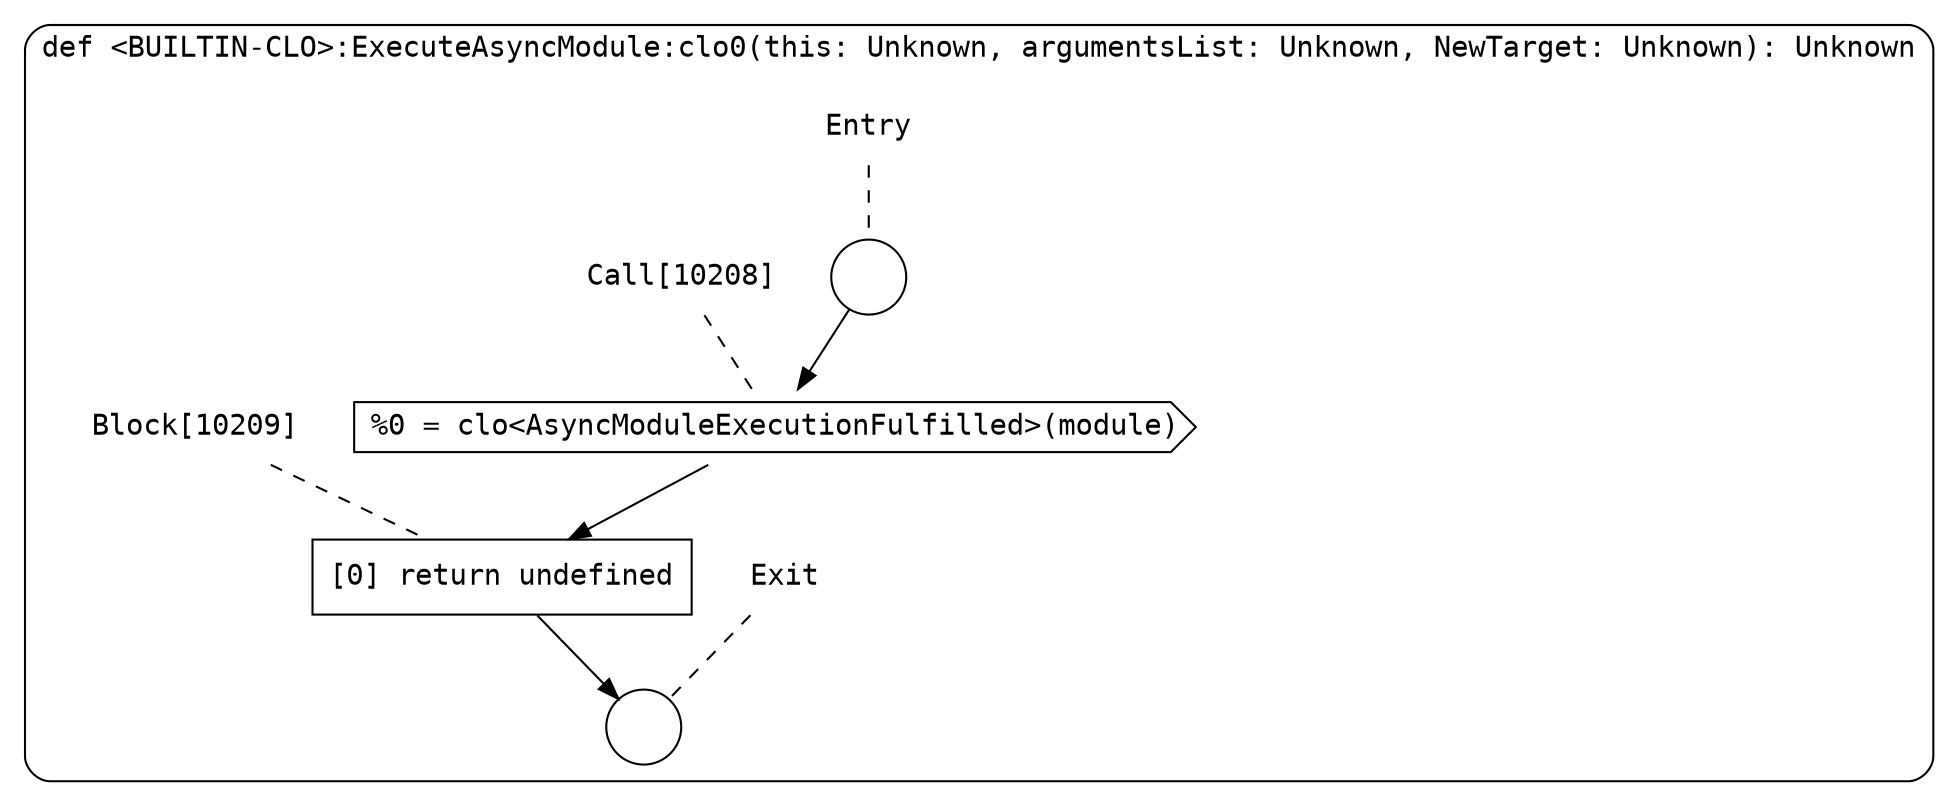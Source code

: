 digraph {
  graph [fontname = "Consolas"]
  node [fontname = "Consolas"]
  edge [fontname = "Consolas"]
  subgraph cluster1889 {
    label = "def <BUILTIN-CLO>:ExecuteAsyncModule:clo0(this: Unknown, argumentsList: Unknown, NewTarget: Unknown): Unknown"
    style = rounded
    cluster1889_entry_name [shape=none, label=<<font color="black">Entry</font>>]
    cluster1889_entry_name -> cluster1889_entry [arrowhead=none, color="black", style=dashed]
    cluster1889_entry [shape=circle label=" " color="black" fillcolor="white" style=filled]
    cluster1889_entry -> node10208 [color="black"]
    cluster1889_exit_name [shape=none, label=<<font color="black">Exit</font>>]
    cluster1889_exit_name -> cluster1889_exit [arrowhead=none, color="black", style=dashed]
    cluster1889_exit [shape=circle label=" " color="black" fillcolor="white" style=filled]
    node10208_name [shape=none, label=<<font color="black">Call[10208]</font>>]
    node10208_name -> node10208 [arrowhead=none, color="black", style=dashed]
    node10208 [shape=cds, label=<<font color="black">%0 = clo&lt;AsyncModuleExecutionFulfilled&gt;(module)</font>> color="black" fillcolor="white", style=filled]
    node10208 -> node10209 [color="black"]
    node10209_name [shape=none, label=<<font color="black">Block[10209]</font>>]
    node10209_name -> node10209 [arrowhead=none, color="black", style=dashed]
    node10209 [shape=box, label=<<font color="black">[0] return undefined<BR ALIGN="LEFT"/></font>> color="black" fillcolor="white", style=filled]
    node10209 -> cluster1889_exit [color="black"]
  }
}